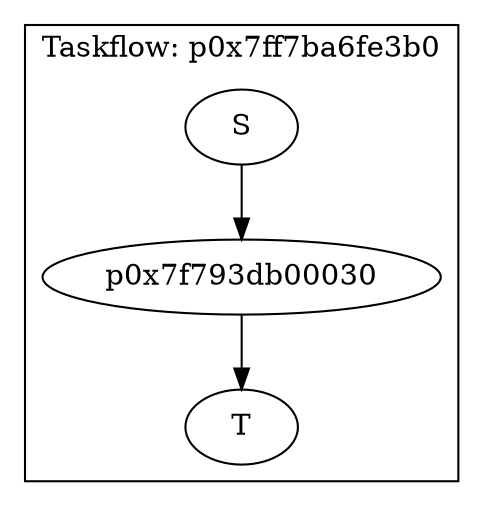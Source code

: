 digraph Taskflow {
subgraph cluster_p0x7ff7ba6fe410 {
label="Taskflow: p0x7ff7ba6fe3b0";
p0x7f793db00030[label="p0x7f793db00030" ];
p0x7f793db00030 -> p0x7f793db00250;
p0x7f793db00140[label="S" ];
p0x7f793db00140 -> p0x7f793db00030;
p0x7f793db00250[label="T" ];
}
}
